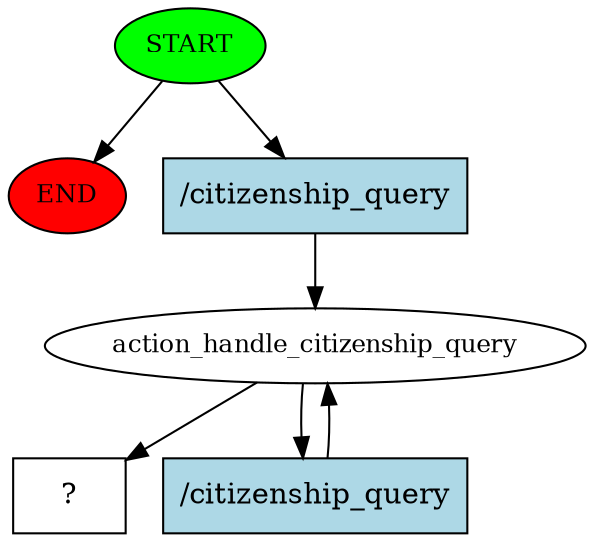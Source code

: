digraph  {
0 [class="start active", fillcolor=green, fontsize=12, label=START, style=filled];
"-1" [class=end, fillcolor=red, fontsize=12, label=END, style=filled];
1 [class=active, fontsize=12, label=action_handle_citizenship_query];
3 [class="intent dashed active", label="  ?  ", shape=rect];
4 [class="intent active", fillcolor=lightblue, label="/citizenship_query", shape=rect, style=filled];
5 [class="intent active", fillcolor=lightblue, label="/citizenship_query", shape=rect, style=filled];
0 -> "-1"  [class="", key=NONE, label=""];
0 -> 4  [class=active, key=0];
1 -> 3  [class=active, key=NONE, label=""];
1 -> 5  [class=active, key=0];
4 -> 1  [class=active, key=0];
5 -> 1  [class=active, key=0];
}
